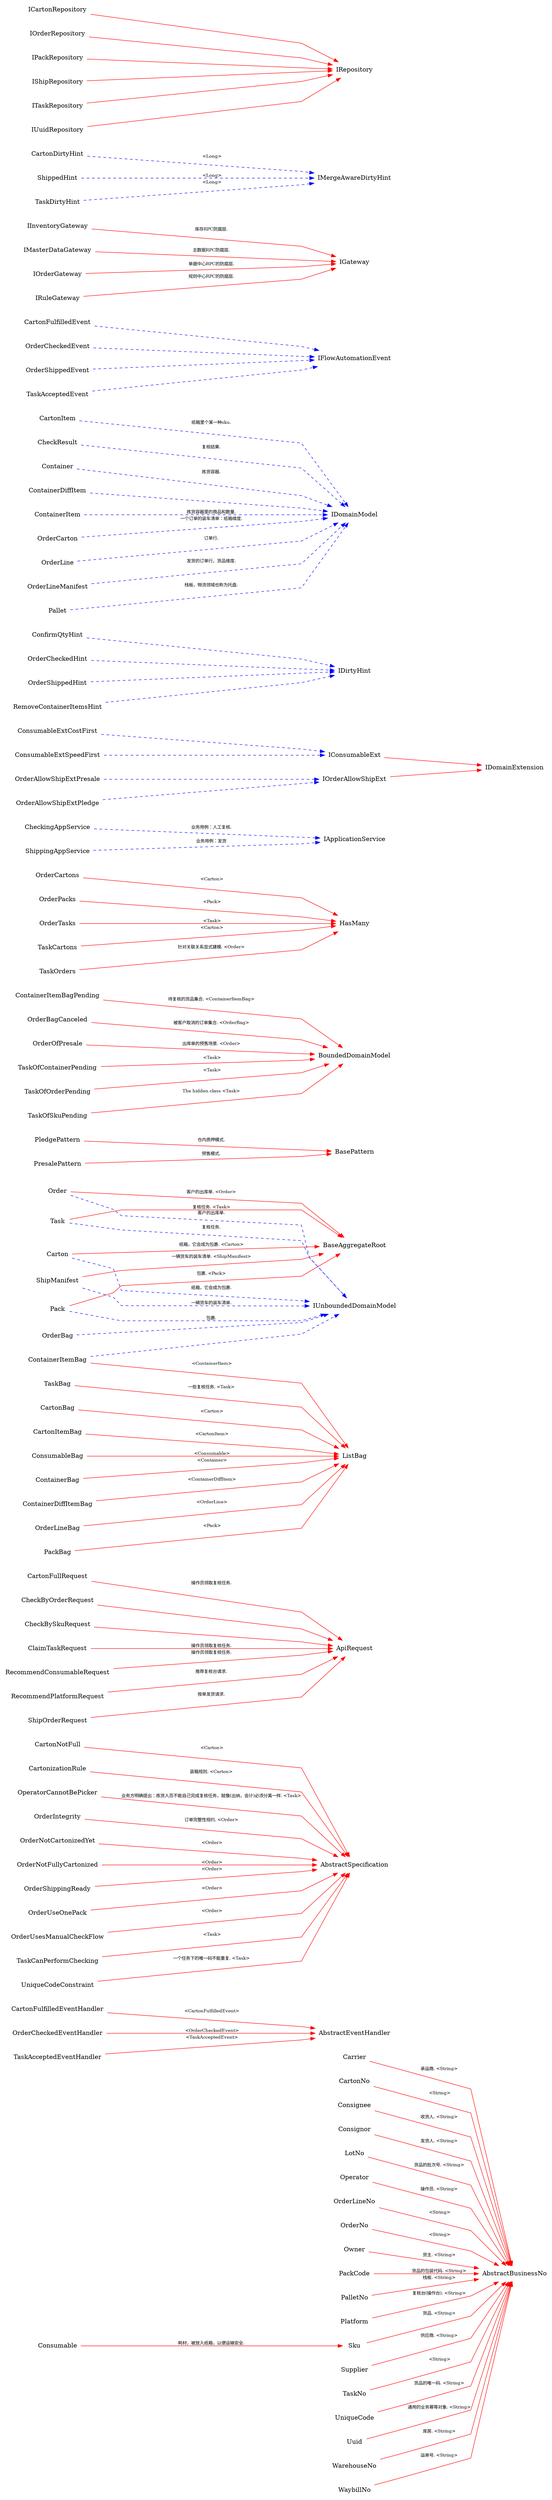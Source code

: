 digraph G {
   rankdir=LR;
   splines = polyline;
   node [shape=none];
Carrier -> AbstractBusinessNo  [color=red fontsize=10 label="承运商. <String>"];
CartonNo -> AbstractBusinessNo  [color=red fontsize=10 label=" <String>"];
Consignee -> AbstractBusinessNo  [color=red fontsize=10 label="收货人. <String>"];
Consignor -> AbstractBusinessNo  [color=red fontsize=10 label="发货人. <String>"];
LotNo -> AbstractBusinessNo  [color=red fontsize=10 label="货品的批次号. <String>"];
Operator -> AbstractBusinessNo  [color=red fontsize=10 label="操作员. <String>"];
OrderLineNo -> AbstractBusinessNo  [color=red fontsize=10 label=" <String>"];
OrderNo -> AbstractBusinessNo  [color=red fontsize=10 label=" <String>"];
Owner -> AbstractBusinessNo  [color=red fontsize=10 label="货主. <String>"];
PackCode -> AbstractBusinessNo  [color=red fontsize=10 label="货品的包装代码. <String>"];
PalletNo -> AbstractBusinessNo  [color=red fontsize=10 label="栈板. <String>"];
Platform -> AbstractBusinessNo  [color=red fontsize=10 label="复核台(操作台). <String>"];
Sku -> AbstractBusinessNo  [color=red fontsize=10 label="货品. <String>"];
Supplier -> AbstractBusinessNo  [color=red fontsize=10 label="供应商. <String>"];
TaskNo -> AbstractBusinessNo  [color=red fontsize=10 label=" <String>"];
UniqueCode -> AbstractBusinessNo  [color=red fontsize=10 label="货品的唯一码. <String>"];
Uuid -> AbstractBusinessNo  [color=red fontsize=10 label="通用的业务幂等对象. <String>"];
WarehouseNo -> AbstractBusinessNo  [color=red fontsize=10 label="库房. <String>"];
WaybillNo -> AbstractBusinessNo  [color=red fontsize=10 label="运单号. <String>"];
CartonFulfilledEventHandler -> AbstractEventHandler  [color=red fontsize=10 label=" <CartonFulfilledEvent>"];
OrderCheckedEventHandler -> AbstractEventHandler  [color=red fontsize=10 label=" <OrderCheckedEvent>"];
TaskAcceptedEventHandler -> AbstractEventHandler  [color=red fontsize=10 label=" <TaskAcceptedEvent>"];
CartonNotFull -> AbstractSpecification  [color=red fontsize=10 label=" <Carton>"];
CartonizationRule -> AbstractSpecification  [color=red fontsize=10 label="装箱规则. <Carton>"];
OperatorCannotBePicker -> AbstractSpecification  [color=red fontsize=10 label="业务方明确提出：拣货人员不能自己完成复核任务，就像(出纳，会计)必须分离一样. <Task>"];
OrderIntegrity -> AbstractSpecification  [color=red fontsize=10 label="订单完整性规约. <Order>"];
OrderNotCartonizedYet -> AbstractSpecification  [color=red fontsize=10 label=" <Order>"];
OrderNotFullyCartonized -> AbstractSpecification  [color=red fontsize=10 label=" <Order>"];
OrderShippingReady -> AbstractSpecification  [color=red fontsize=10 label=" <Order>"];
OrderUseOnePack -> AbstractSpecification  [color=red fontsize=10 label=" <Order>"];
OrderUsesManualCheckFlow -> AbstractSpecification  [color=red fontsize=10 label=" <Order>"];
TaskCanPerformChecking -> AbstractSpecification  [color=red fontsize=10 label=" <Task>"];
UniqueCodeConstraint -> AbstractSpecification  [color=red fontsize=10 label="一个任务下的唯一码不能重复. <Task>"];
CartonFullRequest -> ApiRequest  [color=red fontsize=10 label="操作员领取复核任务."];
CheckByOrderRequest -> ApiRequest  [color=red fontsize=10 label=""];
CheckBySkuRequest -> ApiRequest  [color=red fontsize=10 label=""];
ClaimTaskRequest -> ApiRequest  [color=red fontsize=10 label="操作员领取复核任务."];
RecommendConsumableRequest -> ApiRequest  [color=red fontsize=10 label="操作员领取复核任务."];
RecommendPlatformRequest -> ApiRequest  [color=red fontsize=10 label="推荐复核台请求."];
ShipOrderRequest -> ApiRequest  [color=red fontsize=10 label="按单发货请求."];
Carton -> BaseAggregateRoot  [color=red fontsize=10 label="纸箱，它会成为包裹. <Carton>"];
Order -> BaseAggregateRoot  [color=red fontsize=10 label="客户的出库单. <Order>"];
Pack -> BaseAggregateRoot  [color=red fontsize=10 label="包裹. <Pack>"];
ShipManifest -> BaseAggregateRoot  [color=red fontsize=10 label="一辆货车的装车清单. <ShipManifest>"];
Task -> BaseAggregateRoot  [color=red fontsize=10 label="复核任务. <Task>"];
PledgePattern -> BasePattern  [color=red fontsize=10 label="仓内质押模式."];
PresalePattern -> BasePattern  [color=red fontsize=10 label="预售模式."];
ContainerItemBagPending -> BoundedDomainModel  [color=red fontsize=10 label="待复核的货品集合. <ContainerItemBag>"];
OrderBagCanceled -> BoundedDomainModel  [color=red fontsize=10 label="被客户取消的订单集合. <OrderBag>"];
OrderOfPresale -> BoundedDomainModel  [color=red fontsize=10 label="出库单的预售场景. <Order>"];
TaskOfContainerPending -> BoundedDomainModel  [color=red fontsize=10 label=" <Task>"];
TaskOfOrderPending -> BoundedDomainModel  [color=red fontsize=10 label=" <Task>"];
TaskOfSkuPending -> BoundedDomainModel  [color=red fontsize=10 label="The hidden class <Task>"];
OrderCartons -> HasMany  [color=red fontsize=10 label=" <Carton>"];
OrderPacks -> HasMany  [color=red fontsize=10 label=" <Pack>"];
OrderTasks -> HasMany  [color=red fontsize=10 label=" <Task>"];
TaskCartons -> HasMany  [color=red fontsize=10 label=" <Carton>"];
TaskOrders -> HasMany  [color=red fontsize=10 label="针对关联关系显式建模. <Order>"];
CheckingAppService -> IApplicationService  [color=blue fontsize=10 style=dashed label="业务用例：人工复核."];
ShippingAppService -> IApplicationService  [color=blue fontsize=10 style=dashed label="业务用例：发货"];
ConsumableExtCostFirst -> IConsumableExt  [color=blue fontsize=10 style=dashed label=""];
ConsumableExtSpeedFirst -> IConsumableExt  [color=blue fontsize=10 style=dashed label=""];
ConfirmQtyHint -> IDirtyHint  [color=blue fontsize=10 style=dashed label=""];
OrderCheckedHint -> IDirtyHint  [color=blue fontsize=10 style=dashed label=""];
OrderShippedHint -> IDirtyHint  [color=blue fontsize=10 style=dashed label=""];
RemoveContainerItemsHint -> IDirtyHint  [color=blue fontsize=10 style=dashed label=""];
IConsumableExt -> IDomainExtension  [color=red fontsize=10 label=""];
IOrderAllowShipExt -> IDomainExtension  [color=red fontsize=10 label=""];
CartonItem -> IDomainModel  [color=blue fontsize=10 style=dashed label="纸箱里个某一种sku."];
CheckResult -> IDomainModel  [color=blue fontsize=10 style=dashed label="复核结果."];
Container -> IDomainModel  [color=blue fontsize=10 style=dashed label="拣货容器."];
ContainerDiffItem -> IDomainModel  [color=blue fontsize=10 style=dashed label=""];
ContainerItem -> IDomainModel  [color=blue fontsize=10 style=dashed label="拣货容器里的商品和数量."];
OrderCarton -> IDomainModel  [color=blue fontsize=10 style=dashed label="一个订单的装车清单：纸箱维度."];
OrderLine -> IDomainModel  [color=blue fontsize=10 style=dashed label="订单行."];
OrderLineManifest -> IDomainModel  [color=blue fontsize=10 style=dashed label="发货的订单行，货品维度."];
Pallet -> IDomainModel  [color=blue fontsize=10 style=dashed label="栈板，物流领域也称为托盘."];
CartonFulfilledEvent -> IFlowAutomationEvent  [color=blue fontsize=10 style=dashed label=""];
OrderCheckedEvent -> IFlowAutomationEvent  [color=blue fontsize=10 style=dashed label=""];
OrderShippedEvent -> IFlowAutomationEvent  [color=blue fontsize=10 style=dashed label=""];
TaskAcceptedEvent -> IFlowAutomationEvent  [color=blue fontsize=10 style=dashed label=""];
IInventoryGateway -> IGateway  [color=red fontsize=10 label="库存RPC防腐层."];
IMasterDataGateway -> IGateway  [color=red fontsize=10 label="主数据RPC防腐层."];
IOrderGateway -> IGateway  [color=red fontsize=10 label="单据中心RPC的防腐层."];
IRuleGateway -> IGateway  [color=red fontsize=10 label="规则中心RPC的防腐层."];
CartonDirtyHint -> IMergeAwareDirtyHint  [color=blue fontsize=10 style=dashed label=" <Long>"];
ShippedHint -> IMergeAwareDirtyHint  [color=blue fontsize=10 style=dashed label=" <Long>"];
TaskDirtyHint -> IMergeAwareDirtyHint  [color=blue fontsize=10 style=dashed label=" <Long>"];
OrderAllowShipExtPledge -> IOrderAllowShipExt  [color=blue fontsize=10 style=dashed label=""];
OrderAllowShipExtPresale -> IOrderAllowShipExt  [color=blue fontsize=10 style=dashed label=""];
ICartonRepository -> IRepository  [color=red fontsize=10 label=""];
IOrderRepository -> IRepository  [color=red fontsize=10 label=""];
IPackRepository -> IRepository  [color=red fontsize=10 label=""];
IShipRepository -> IRepository  [color=red fontsize=10 label=""];
ITaskRepository -> IRepository  [color=red fontsize=10 label=""];
IUuidRepository -> IRepository  [color=red fontsize=10 label=""];
Carton -> IUnboundedDomainModel  [color=blue fontsize=10 style=dashed label="纸箱，它会成为包裹."];
ContainerItemBag -> IUnboundedDomainModel  [color=blue fontsize=10 style=dashed label=""];
Order -> IUnboundedDomainModel  [color=blue fontsize=10 style=dashed label="客户的出库单."];
OrderBag -> IUnboundedDomainModel  [color=blue fontsize=10 style=dashed label=""];
Pack -> IUnboundedDomainModel  [color=blue fontsize=10 style=dashed label="包裹."];
ShipManifest -> IUnboundedDomainModel  [color=blue fontsize=10 style=dashed label="一辆货车的装车清单."];
Task -> IUnboundedDomainModel  [color=blue fontsize=10 style=dashed label="复核任务."];
CartonBag -> ListBag  [color=red fontsize=10 label=" <Carton>"];
CartonItemBag -> ListBag  [color=red fontsize=10 label=" <CartonItem>"];
ConsumableBag -> ListBag  [color=red fontsize=10 label=" <Consumable>"];
ContainerBag -> ListBag  [color=red fontsize=10 label=" <Container>"];
ContainerDiffItemBag -> ListBag  [color=red fontsize=10 label=" <ContainerDiffItem>"];
ContainerItemBag -> ListBag  [color=red fontsize=10 label=" <ContainerItem>"];
OrderLineBag -> ListBag  [color=red fontsize=10 label=" <OrderLine>"];
PackBag -> ListBag  [color=red fontsize=10 label=" <Pack>"];
TaskBag -> ListBag  [color=red fontsize=10 label="一些复核任务. <Task>"];
Consumable -> Sku  [color=red fontsize=10 label="耗材，被放入纸箱，以便运输安全."];
}
